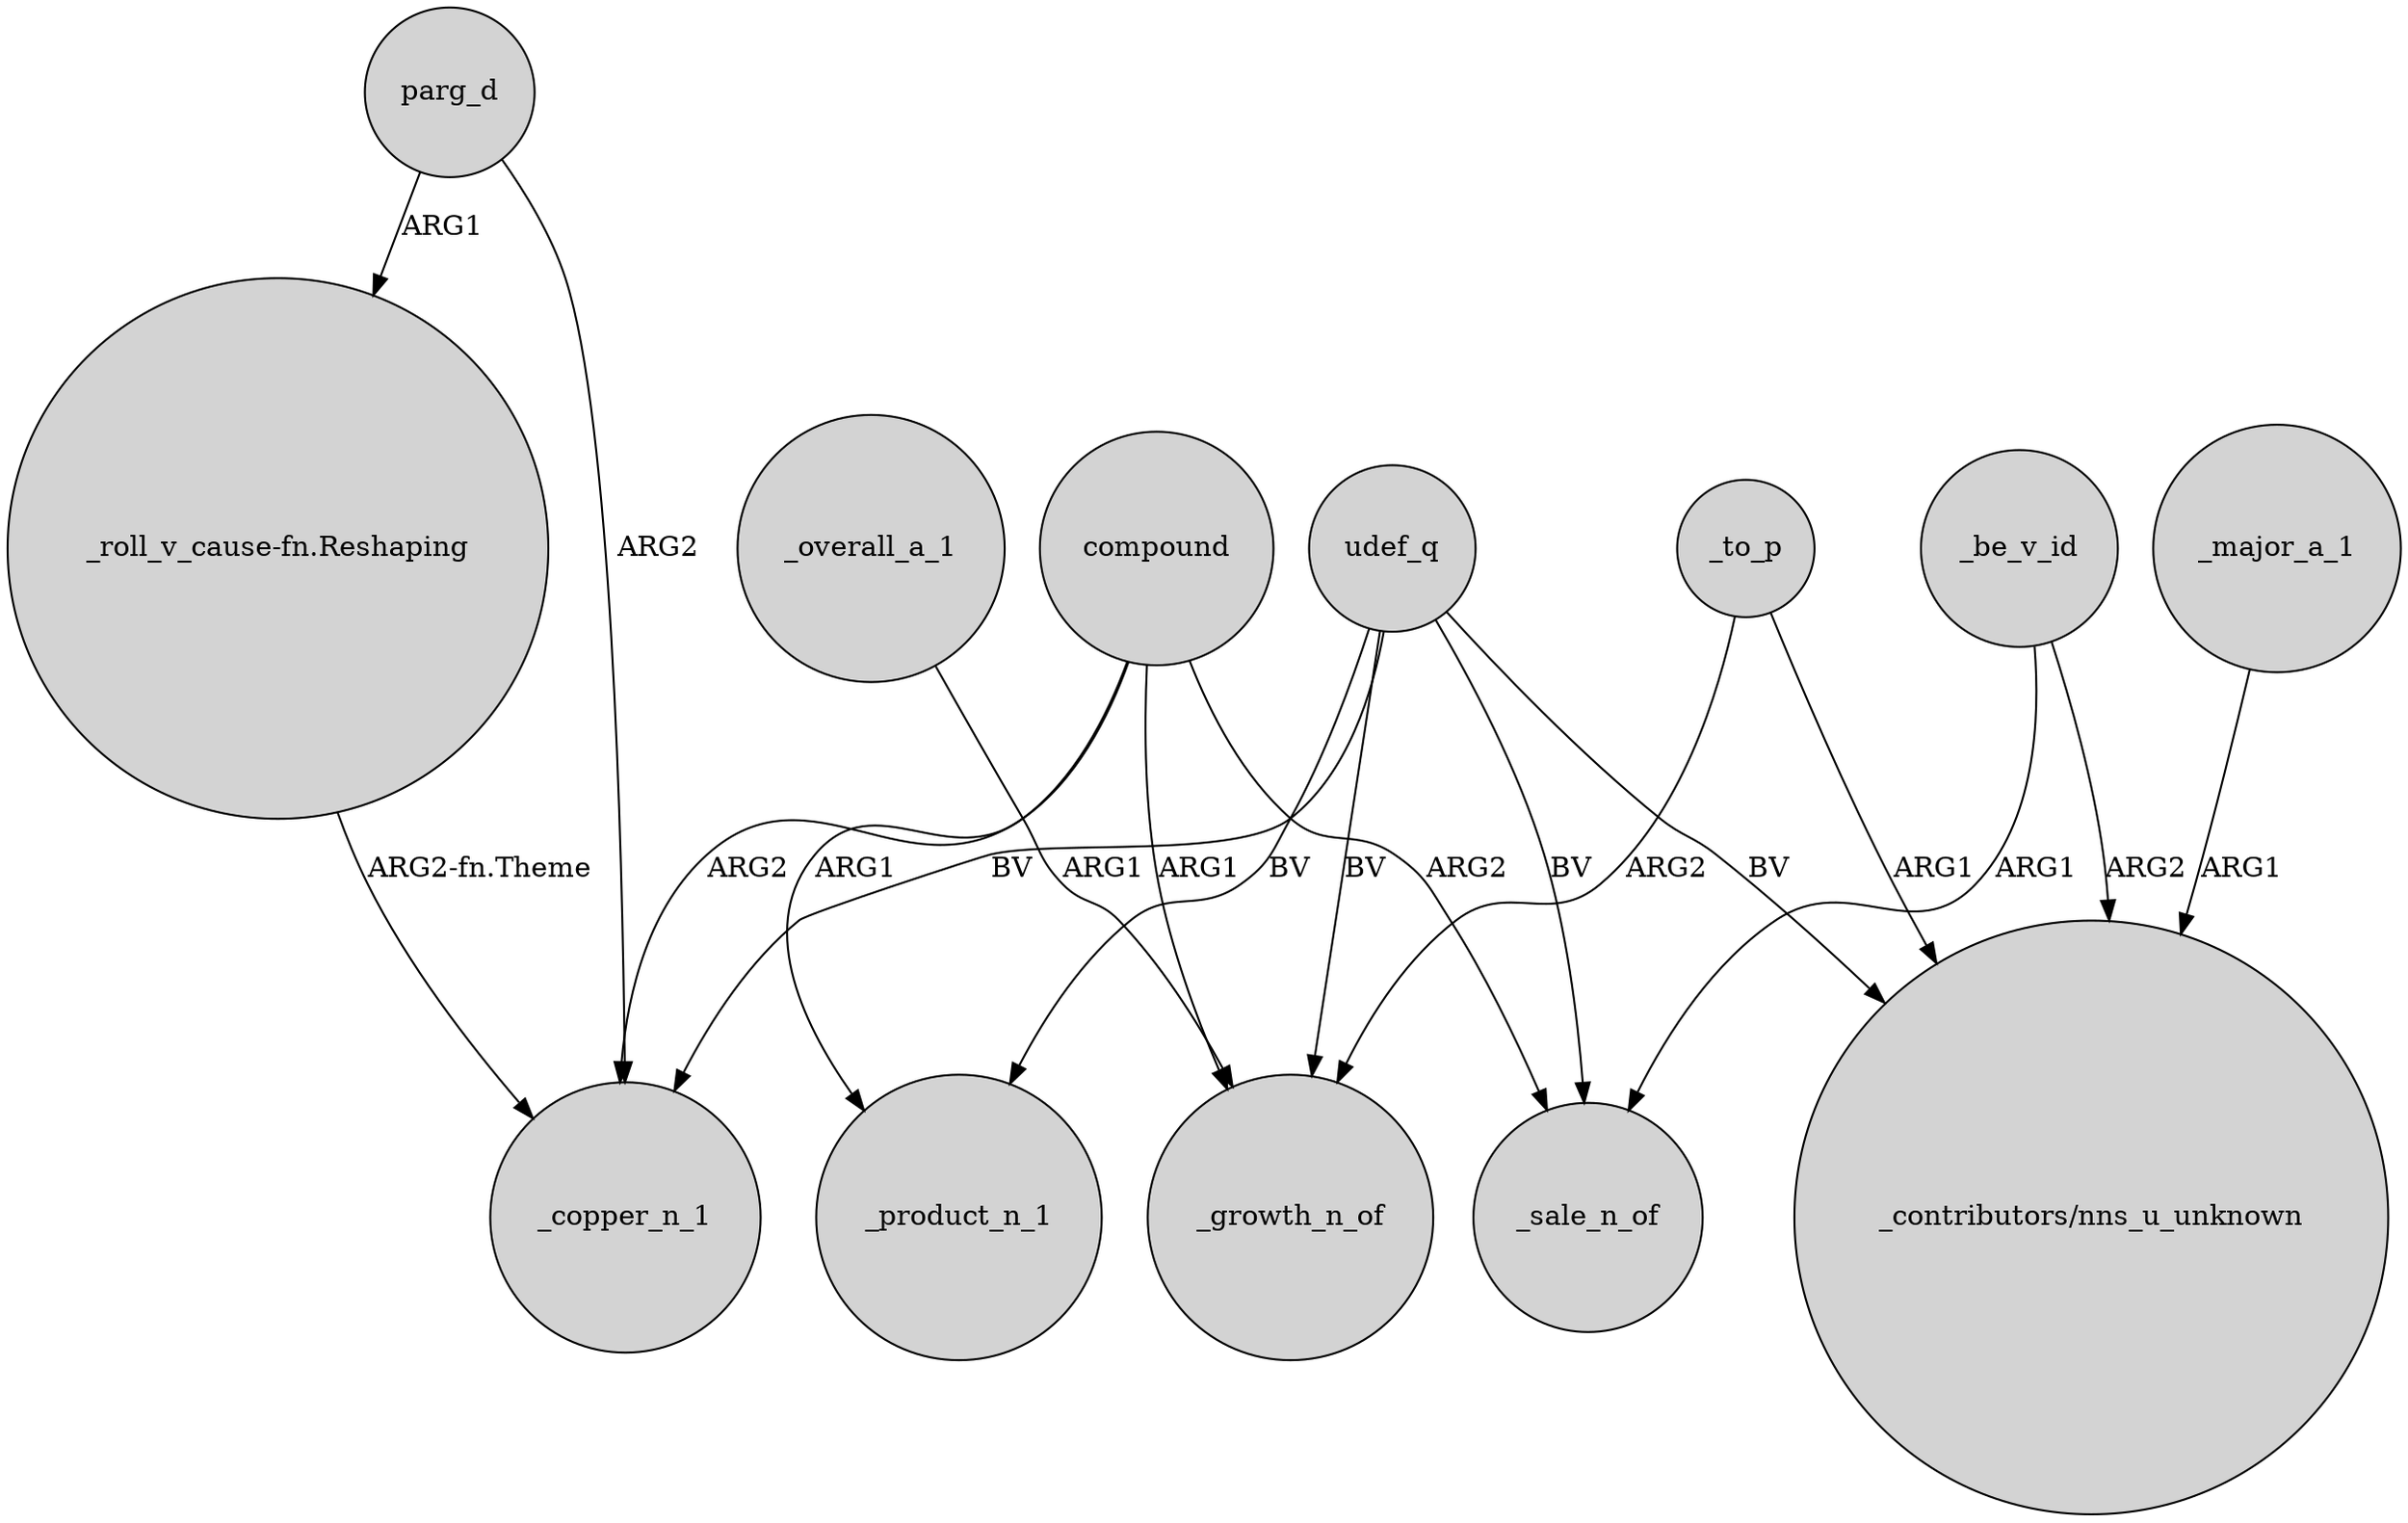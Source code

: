 digraph {
	node [shape=circle style=filled]
	"_roll_v_cause-fn.Reshaping" -> _copper_n_1 [label="ARG2-fn.Theme"]
	_to_p -> "_contributors/nns_u_unknown" [label=ARG1]
	udef_q -> _product_n_1 [label=BV]
	compound -> _sale_n_of [label=ARG2]
	compound -> _product_n_1 [label=ARG1]
	udef_q -> _copper_n_1 [label=BV]
	parg_d -> "_roll_v_cause-fn.Reshaping" [label=ARG1]
	_be_v_id -> _sale_n_of [label=ARG1]
	compound -> _growth_n_of [label=ARG1]
	_overall_a_1 -> _growth_n_of [label=ARG1]
	compound -> _copper_n_1 [label=ARG2]
	_major_a_1 -> "_contributors/nns_u_unknown" [label=ARG1]
	udef_q -> "_contributors/nns_u_unknown" [label=BV]
	udef_q -> _growth_n_of [label=BV]
	parg_d -> _copper_n_1 [label=ARG2]
	_be_v_id -> "_contributors/nns_u_unknown" [label=ARG2]
	_to_p -> _growth_n_of [label=ARG2]
	udef_q -> _sale_n_of [label=BV]
}
